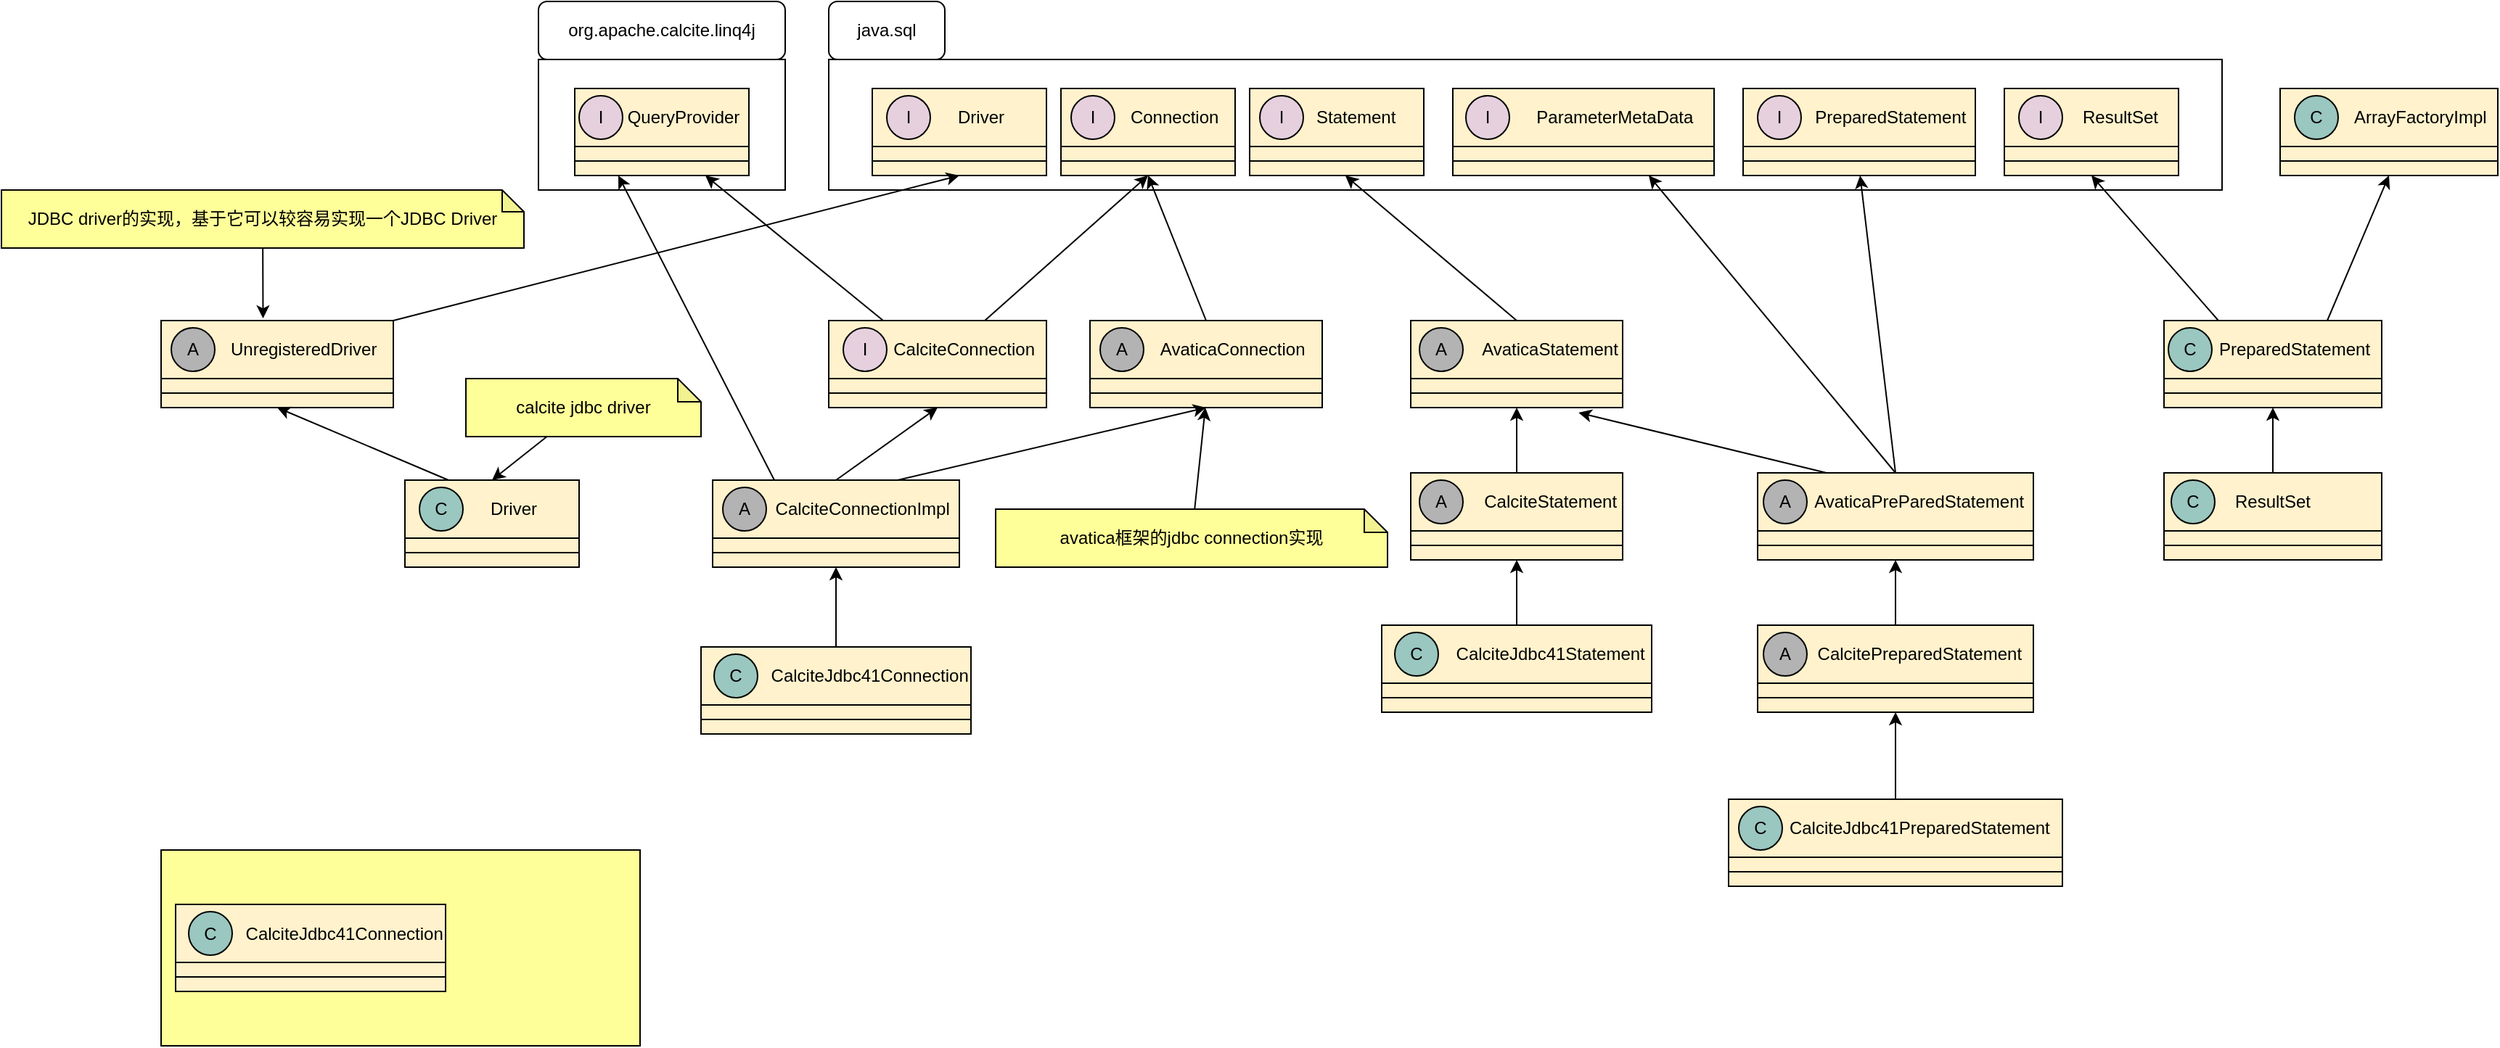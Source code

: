 <mxfile version="16.2.2" type="github">
  <diagram id="-UwCyb8EPpXwhege9Taq" name="Page-1">
    <mxGraphModel dx="2266" dy="533" grid="1" gridSize="10" guides="1" tooltips="1" connect="1" arrows="1" fold="1" page="1" pageScale="1" pageWidth="1169" pageHeight="827" math="0" shadow="0">
      <root>
        <mxCell id="0" />
        <mxCell id="1" parent="0" />
        <mxCell id="8PEX_Hkn2caYpky-pX6P-1" value="" style="rounded=0;whiteSpace=wrap;html=1;" vertex="1" parent="1">
          <mxGeometry x="200" y="140" width="960" height="90" as="geometry" />
        </mxCell>
        <mxCell id="8PEX_Hkn2caYpky-pX6P-2" value="&amp;nbsp; &amp;nbsp; &amp;nbsp; &amp;nbsp; &amp;nbsp;Driver" style="rounded=0;whiteSpace=wrap;html=1;fillColor=#FFF2CC;" vertex="1" parent="1">
          <mxGeometry x="230" y="160" width="120" height="40" as="geometry" />
        </mxCell>
        <mxCell id="8PEX_Hkn2caYpky-pX6P-8" value="java.sql" style="rounded=1;whiteSpace=wrap;html=1;" vertex="1" parent="1">
          <mxGeometry x="200" y="100" width="80" height="40" as="geometry" />
        </mxCell>
        <mxCell id="8PEX_Hkn2caYpky-pX6P-9" value="&amp;nbsp; &amp;nbsp; &amp;nbsp; &amp;nbsp; &amp;nbsp; &amp;nbsp;Connection" style="rounded=0;whiteSpace=wrap;html=1;fillColor=#FFF2CC;" vertex="1" parent="1">
          <mxGeometry x="360" y="160" width="120" height="40" as="geometry" />
        </mxCell>
        <mxCell id="8PEX_Hkn2caYpky-pX6P-10" value="&amp;nbsp; &amp;nbsp; &amp;nbsp; &amp;nbsp; Statement" style="rounded=0;whiteSpace=wrap;html=1;fillColor=#FFF2CC;" vertex="1" parent="1">
          <mxGeometry x="490" y="160" width="120" height="40" as="geometry" />
        </mxCell>
        <mxCell id="8PEX_Hkn2caYpky-pX6P-11" value="&amp;nbsp; &amp;nbsp; &amp;nbsp; &amp;nbsp; &amp;nbsp; &amp;nbsp; &amp;nbsp;ParameterMetaData" style="rounded=0;whiteSpace=wrap;html=1;fillColor=#FFF2CC;" vertex="1" parent="1">
          <mxGeometry x="630" y="160" width="180" height="40" as="geometry" />
        </mxCell>
        <mxCell id="8PEX_Hkn2caYpky-pX6P-12" value="&amp;nbsp; &amp;nbsp; &amp;nbsp; &amp;nbsp; &amp;nbsp; &amp;nbsp; &amp;nbsp;PreparedStatement" style="rounded=0;whiteSpace=wrap;html=1;fillColor=#FFF2CC;" vertex="1" parent="1">
          <mxGeometry x="830" y="160" width="160" height="40" as="geometry" />
        </mxCell>
        <mxCell id="8PEX_Hkn2caYpky-pX6P-13" value="&amp;nbsp; &amp;nbsp; &amp;nbsp; &amp;nbsp; &amp;nbsp; &amp;nbsp; ResultSet" style="rounded=0;whiteSpace=wrap;html=1;fillColor=#FFF2CC;" vertex="1" parent="1">
          <mxGeometry x="1010" y="160" width="120" height="40" as="geometry" />
        </mxCell>
        <mxCell id="8PEX_Hkn2caYpky-pX6P-14" value="" style="rounded=0;whiteSpace=wrap;html=1;fillColor=#FFF2CC;" vertex="1" parent="1">
          <mxGeometry x="230" y="200" width="120" height="10" as="geometry" />
        </mxCell>
        <mxCell id="8PEX_Hkn2caYpky-pX6P-15" value="" style="rounded=0;whiteSpace=wrap;html=1;fillColor=#FFF2CC;" vertex="1" parent="1">
          <mxGeometry x="360" y="200" width="120" height="10" as="geometry" />
        </mxCell>
        <mxCell id="8PEX_Hkn2caYpky-pX6P-16" value="" style="rounded=0;whiteSpace=wrap;html=1;fillColor=#FFF2CC;" vertex="1" parent="1">
          <mxGeometry x="490" y="200" width="120" height="10" as="geometry" />
        </mxCell>
        <mxCell id="8PEX_Hkn2caYpky-pX6P-17" value="" style="rounded=0;whiteSpace=wrap;html=1;fillColor=#FFF2CC;" vertex="1" parent="1">
          <mxGeometry x="630" y="200" width="180" height="10" as="geometry" />
        </mxCell>
        <mxCell id="8PEX_Hkn2caYpky-pX6P-18" value="" style="rounded=0;whiteSpace=wrap;html=1;fillColor=#FFF2CC;" vertex="1" parent="1">
          <mxGeometry x="830" y="200" width="160" height="10" as="geometry" />
        </mxCell>
        <mxCell id="8PEX_Hkn2caYpky-pX6P-19" value="" style="rounded=0;whiteSpace=wrap;html=1;fillColor=#FFF2CC;" vertex="1" parent="1">
          <mxGeometry x="1010" y="200" width="120" height="10" as="geometry" />
        </mxCell>
        <mxCell id="8PEX_Hkn2caYpky-pX6P-20" value="" style="rounded=0;whiteSpace=wrap;html=1;fillColor=#FFFFFF;" vertex="1" parent="1">
          <mxGeometry y="140" width="170" height="90" as="geometry" />
        </mxCell>
        <mxCell id="8PEX_Hkn2caYpky-pX6P-21" value="&amp;nbsp; &amp;nbsp; &amp;nbsp; &amp;nbsp; &amp;nbsp;QueryProvider" style="rounded=0;whiteSpace=wrap;html=1;fillColor=#FFF2CC;" vertex="1" parent="1">
          <mxGeometry x="25" y="160" width="120" height="40" as="geometry" />
        </mxCell>
        <mxCell id="8PEX_Hkn2caYpky-pX6P-22" value="" style="rounded=0;whiteSpace=wrap;html=1;fillColor=#FFF2CC;" vertex="1" parent="1">
          <mxGeometry x="25" y="200" width="120" height="10" as="geometry" />
        </mxCell>
        <mxCell id="8PEX_Hkn2caYpky-pX6P-23" value="org.apache.calcite.linq4j" style="rounded=1;whiteSpace=wrap;html=1;" vertex="1" parent="1">
          <mxGeometry y="100" width="170" height="40" as="geometry" />
        </mxCell>
        <mxCell id="8PEX_Hkn2caYpky-pX6P-24" value="" style="rounded=0;whiteSpace=wrap;html=1;fillColor=#FFF2CC;" vertex="1" parent="1">
          <mxGeometry x="230" y="210" width="120" height="10" as="geometry" />
        </mxCell>
        <mxCell id="8PEX_Hkn2caYpky-pX6P-25" value="" style="rounded=0;whiteSpace=wrap;html=1;fillColor=#FFF2CC;" vertex="1" parent="1">
          <mxGeometry x="360" y="210" width="120" height="10" as="geometry" />
        </mxCell>
        <mxCell id="8PEX_Hkn2caYpky-pX6P-26" value="" style="rounded=0;whiteSpace=wrap;html=1;fillColor=#FFF2CC;" vertex="1" parent="1">
          <mxGeometry x="490" y="210" width="120" height="10" as="geometry" />
        </mxCell>
        <mxCell id="8PEX_Hkn2caYpky-pX6P-27" value="" style="rounded=0;whiteSpace=wrap;html=1;fillColor=#FFF2CC;" vertex="1" parent="1">
          <mxGeometry x="630" y="210" width="180" height="10" as="geometry" />
        </mxCell>
        <mxCell id="8PEX_Hkn2caYpky-pX6P-28" value="" style="rounded=0;whiteSpace=wrap;html=1;fillColor=#FFF2CC;" vertex="1" parent="1">
          <mxGeometry x="830" y="210" width="160" height="10" as="geometry" />
        </mxCell>
        <mxCell id="8PEX_Hkn2caYpky-pX6P-29" value="" style="rounded=0;whiteSpace=wrap;html=1;fillColor=#FFF2CC;" vertex="1" parent="1">
          <mxGeometry x="1010" y="210" width="120" height="10" as="geometry" />
        </mxCell>
        <mxCell id="8PEX_Hkn2caYpky-pX6P-30" value="&amp;nbsp; &amp;nbsp; &amp;nbsp; &amp;nbsp; &amp;nbsp; &amp;nbsp;CalciteConnection" style="rounded=0;whiteSpace=wrap;html=1;fillColor=#FFF2CC;" vertex="1" parent="1">
          <mxGeometry x="200" y="320" width="150" height="40" as="geometry" />
        </mxCell>
        <mxCell id="8PEX_Hkn2caYpky-pX6P-31" value="&amp;nbsp; &amp;nbsp; &amp;nbsp; &amp;nbsp; &amp;nbsp; &amp;nbsp;AvaticaConnection" style="rounded=0;whiteSpace=wrap;html=1;fillColor=#FFF2CC;" vertex="1" parent="1">
          <mxGeometry x="380" y="320" width="160" height="40" as="geometry" />
        </mxCell>
        <mxCell id="8PEX_Hkn2caYpky-pX6P-32" value="&amp;nbsp; &amp;nbsp; &amp;nbsp; &amp;nbsp; &amp;nbsp; &amp;nbsp; &amp;nbsp; AvaticaStatement" style="rounded=0;whiteSpace=wrap;html=1;fillColor=#FFF2CC;" vertex="1" parent="1">
          <mxGeometry x="601" y="320" width="146" height="40" as="geometry" />
        </mxCell>
        <mxCell id="8PEX_Hkn2caYpky-pX6P-33" value="&amp;nbsp; &amp;nbsp; &amp;nbsp; &amp;nbsp; &amp;nbsp; AvaticaPreParedStatement" style="rounded=0;whiteSpace=wrap;html=1;fillColor=#FFF2CC;" vertex="1" parent="1">
          <mxGeometry x="840" y="425" width="190" height="40" as="geometry" />
        </mxCell>
        <mxCell id="8PEX_Hkn2caYpky-pX6P-34" value="&amp;nbsp; &amp;nbsp; &amp;nbsp; &amp;nbsp; &amp;nbsp;PreparedStatement" style="rounded=0;whiteSpace=wrap;html=1;fillColor=#FFF2CC;" vertex="1" parent="1">
          <mxGeometry x="1120" y="320" width="150" height="40" as="geometry" />
        </mxCell>
        <mxCell id="8PEX_Hkn2caYpky-pX6P-35" value="ResultSet" style="rounded=0;whiteSpace=wrap;html=1;fillColor=#FFF2CC;" vertex="1" parent="1">
          <mxGeometry x="1120" y="425" width="150" height="40" as="geometry" />
        </mxCell>
        <mxCell id="8PEX_Hkn2caYpky-pX6P-36" value="" style="rounded=0;whiteSpace=wrap;html=1;fillColor=#FFF2CC;" vertex="1" parent="1">
          <mxGeometry x="200" y="360" width="150" height="10" as="geometry" />
        </mxCell>
        <mxCell id="8PEX_Hkn2caYpky-pX6P-37" value="" style="rounded=0;whiteSpace=wrap;html=1;fillColor=#FFF2CC;" vertex="1" parent="1">
          <mxGeometry x="380" y="360" width="160" height="10" as="geometry" />
        </mxCell>
        <mxCell id="8PEX_Hkn2caYpky-pX6P-38" value="" style="rounded=0;whiteSpace=wrap;html=1;fillColor=#FFF2CC;" vertex="1" parent="1">
          <mxGeometry x="601" y="360" width="146" height="10" as="geometry" />
        </mxCell>
        <mxCell id="8PEX_Hkn2caYpky-pX6P-39" value="" style="rounded=0;whiteSpace=wrap;html=1;fillColor=#FFF2CC;" vertex="1" parent="1">
          <mxGeometry x="840" y="465" width="190" height="10" as="geometry" />
        </mxCell>
        <mxCell id="8PEX_Hkn2caYpky-pX6P-40" value="" style="rounded=0;whiteSpace=wrap;html=1;fillColor=#FFF2CC;" vertex="1" parent="1">
          <mxGeometry x="1120" y="360" width="150" height="10" as="geometry" />
        </mxCell>
        <mxCell id="8PEX_Hkn2caYpky-pX6P-41" value="" style="rounded=0;whiteSpace=wrap;html=1;fillColor=#FFF2CC;" vertex="1" parent="1">
          <mxGeometry x="1120" y="465" width="150" height="10" as="geometry" />
        </mxCell>
        <mxCell id="8PEX_Hkn2caYpky-pX6P-42" value="" style="rounded=0;whiteSpace=wrap;html=1;fillColor=#FFF2CC;" vertex="1" parent="1">
          <mxGeometry x="200" y="370" width="150" height="10" as="geometry" />
        </mxCell>
        <mxCell id="8PEX_Hkn2caYpky-pX6P-43" value="" style="rounded=0;whiteSpace=wrap;html=1;fillColor=#FFF2CC;" vertex="1" parent="1">
          <mxGeometry x="380" y="370" width="160" height="10" as="geometry" />
        </mxCell>
        <mxCell id="8PEX_Hkn2caYpky-pX6P-44" value="" style="rounded=0;whiteSpace=wrap;html=1;fillColor=#FFF2CC;" vertex="1" parent="1">
          <mxGeometry x="601" y="370" width="146" height="10" as="geometry" />
        </mxCell>
        <mxCell id="8PEX_Hkn2caYpky-pX6P-45" value="" style="rounded=0;whiteSpace=wrap;html=1;fillColor=#FFF2CC;" vertex="1" parent="1">
          <mxGeometry x="840" y="475" width="190" height="10" as="geometry" />
        </mxCell>
        <mxCell id="8PEX_Hkn2caYpky-pX6P-46" value="" style="rounded=0;whiteSpace=wrap;html=1;fillColor=#FFF2CC;" vertex="1" parent="1">
          <mxGeometry x="1120" y="370" width="150" height="10" as="geometry" />
        </mxCell>
        <mxCell id="8PEX_Hkn2caYpky-pX6P-47" value="" style="rounded=0;whiteSpace=wrap;html=1;fillColor=#FFF2CC;" vertex="1" parent="1">
          <mxGeometry x="1120" y="475" width="150" height="10" as="geometry" />
        </mxCell>
        <mxCell id="8PEX_Hkn2caYpky-pX6P-48" value="" style="endArrow=classic;html=1;rounded=0;exitX=0.717;exitY=0;exitDx=0;exitDy=0;exitPerimeter=0;entryX=0.5;entryY=1;entryDx=0;entryDy=0;fillColor=#FFF2CC;" edge="1" parent="1" source="8PEX_Hkn2caYpky-pX6P-30" target="8PEX_Hkn2caYpky-pX6P-25">
          <mxGeometry width="50" height="50" relative="1" as="geometry">
            <mxPoint x="320" y="340" as="sourcePoint" />
            <mxPoint x="410" y="300" as="targetPoint" />
          </mxGeometry>
        </mxCell>
        <mxCell id="8PEX_Hkn2caYpky-pX6P-49" value="" style="rounded=0;whiteSpace=wrap;html=1;fillColor=#FFF2CC;" vertex="1" parent="1">
          <mxGeometry x="25" y="210" width="120" height="10" as="geometry" />
        </mxCell>
        <mxCell id="8PEX_Hkn2caYpky-pX6P-50" value="" style="endArrow=classic;html=1;rounded=0;exitX=0.25;exitY=0;exitDx=0;exitDy=0;entryX=0.75;entryY=1;entryDx=0;entryDy=0;fillColor=#FFF2CC;" edge="1" parent="1" source="8PEX_Hkn2caYpky-pX6P-30" target="8PEX_Hkn2caYpky-pX6P-49">
          <mxGeometry width="50" height="50" relative="1" as="geometry">
            <mxPoint x="324.12" y="361.84" as="sourcePoint" />
            <mxPoint x="430" y="230" as="targetPoint" />
          </mxGeometry>
        </mxCell>
        <mxCell id="8PEX_Hkn2caYpky-pX6P-51" value="I" style="ellipse;whiteSpace=wrap;html=1;aspect=fixed;fillColor=#E6D0DE;" vertex="1" parent="1">
          <mxGeometry x="240" y="165" width="30" height="30" as="geometry" />
        </mxCell>
        <mxCell id="8PEX_Hkn2caYpky-pX6P-52" value="I" style="ellipse;whiteSpace=wrap;html=1;aspect=fixed;fillColor=#E6D0DE;" vertex="1" parent="1">
          <mxGeometry x="367" y="165" width="30" height="30" as="geometry" />
        </mxCell>
        <mxCell id="8PEX_Hkn2caYpky-pX6P-53" value="I" style="ellipse;whiteSpace=wrap;html=1;aspect=fixed;fillColor=#E6D0DE;" vertex="1" parent="1">
          <mxGeometry x="497" y="165" width="30" height="30" as="geometry" />
        </mxCell>
        <mxCell id="8PEX_Hkn2caYpky-pX6P-54" value="I" style="ellipse;whiteSpace=wrap;html=1;aspect=fixed;fillColor=#E6D0DE;" vertex="1" parent="1">
          <mxGeometry x="639" y="165" width="30" height="30" as="geometry" />
        </mxCell>
        <mxCell id="8PEX_Hkn2caYpky-pX6P-55" value="I" style="ellipse;whiteSpace=wrap;html=1;aspect=fixed;fillColor=#E6D0DE;" vertex="1" parent="1">
          <mxGeometry x="840" y="165" width="30" height="30" as="geometry" />
        </mxCell>
        <mxCell id="8PEX_Hkn2caYpky-pX6P-56" value="I" style="ellipse;whiteSpace=wrap;html=1;aspect=fixed;fillColor=#E6D0DE;" vertex="1" parent="1">
          <mxGeometry x="1020" y="165" width="30" height="30" as="geometry" />
        </mxCell>
        <mxCell id="8PEX_Hkn2caYpky-pX6P-57" value="&amp;nbsp; &amp;nbsp; &amp;nbsp; &amp;nbsp; &amp;nbsp; &amp;nbsp; &amp;nbsp;ArrayFactoryImpl" style="rounded=0;whiteSpace=wrap;html=1;fillColor=#FFF2CC;" vertex="1" parent="1">
          <mxGeometry x="1200" y="160" width="150" height="40" as="geometry" />
        </mxCell>
        <mxCell id="8PEX_Hkn2caYpky-pX6P-58" value="" style="rounded=0;whiteSpace=wrap;html=1;fillColor=#FFF2CC;" vertex="1" parent="1">
          <mxGeometry x="1200" y="200" width="150" height="10" as="geometry" />
        </mxCell>
        <mxCell id="8PEX_Hkn2caYpky-pX6P-59" value="" style="rounded=0;whiteSpace=wrap;html=1;fillColor=#FFF2CC;" vertex="1" parent="1">
          <mxGeometry x="1200" y="210" width="150" height="10" as="geometry" />
        </mxCell>
        <mxCell id="8PEX_Hkn2caYpky-pX6P-60" value="C" style="ellipse;whiteSpace=wrap;html=1;aspect=fixed;fillColor=#9AC7BF;" vertex="1" parent="1">
          <mxGeometry x="1210" y="165" width="30" height="30" as="geometry" />
        </mxCell>
        <mxCell id="8PEX_Hkn2caYpky-pX6P-61" value="I" style="ellipse;whiteSpace=wrap;html=1;aspect=fixed;fillColor=#E6D0DE;" vertex="1" parent="1">
          <mxGeometry x="28" y="165" width="30" height="30" as="geometry" />
        </mxCell>
        <mxCell id="8PEX_Hkn2caYpky-pX6P-62" value="" style="endArrow=classic;html=1;rounded=0;exitX=0.5;exitY=0;exitDx=0;exitDy=0;entryX=0.5;entryY=1;entryDx=0;entryDy=0;fillColor=#FFF2CC;" edge="1" parent="1" source="8PEX_Hkn2caYpky-pX6P-31" target="8PEX_Hkn2caYpky-pX6P-25">
          <mxGeometry width="50" height="50" relative="1" as="geometry">
            <mxPoint x="324.12" y="361.84" as="sourcePoint" />
            <mxPoint x="430" y="230" as="targetPoint" />
          </mxGeometry>
        </mxCell>
        <mxCell id="8PEX_Hkn2caYpky-pX6P-63" value="I" style="ellipse;whiteSpace=wrap;html=1;aspect=fixed;fillColor=#E6D0DE;" vertex="1" parent="1">
          <mxGeometry x="210" y="325" width="30" height="30" as="geometry" />
        </mxCell>
        <mxCell id="8PEX_Hkn2caYpky-pX6P-64" value="A" style="ellipse;whiteSpace=wrap;html=1;aspect=fixed;fillColor=#B3B3B3;" vertex="1" parent="1">
          <mxGeometry x="387" y="325" width="30" height="30" as="geometry" />
        </mxCell>
        <mxCell id="8PEX_Hkn2caYpky-pX6P-65" value="A" style="ellipse;whiteSpace=wrap;html=1;aspect=fixed;fillColor=#B3B3B3;" vertex="1" parent="1">
          <mxGeometry x="607" y="325" width="30" height="30" as="geometry" />
        </mxCell>
        <mxCell id="8PEX_Hkn2caYpky-pX6P-66" value="" style="endArrow=classic;html=1;rounded=0;exitX=0.5;exitY=0;exitDx=0;exitDy=0;fillColor=#FFF2CC;" edge="1" parent="1" source="8PEX_Hkn2caYpky-pX6P-32" target="8PEX_Hkn2caYpky-pX6P-26">
          <mxGeometry width="50" height="50" relative="1" as="geometry">
            <mxPoint x="450" y="360" as="sourcePoint" />
            <mxPoint x="430" y="230" as="targetPoint" />
          </mxGeometry>
        </mxCell>
        <mxCell id="8PEX_Hkn2caYpky-pX6P-67" value="&amp;nbsp; &amp;nbsp; &amp;nbsp; &amp;nbsp; &amp;nbsp; &amp;nbsp; &amp;nbsp; CalciteStatement" style="rounded=0;whiteSpace=wrap;html=1;fillColor=#FFF2CC;" vertex="1" parent="1">
          <mxGeometry x="601" y="425" width="146" height="40" as="geometry" />
        </mxCell>
        <mxCell id="8PEX_Hkn2caYpky-pX6P-68" value="" style="rounded=0;whiteSpace=wrap;html=1;fillColor=#FFF2CC;" vertex="1" parent="1">
          <mxGeometry x="601" y="465" width="146" height="10" as="geometry" />
        </mxCell>
        <mxCell id="8PEX_Hkn2caYpky-pX6P-69" value="" style="rounded=0;whiteSpace=wrap;html=1;fillColor=#FFF2CC;" vertex="1" parent="1">
          <mxGeometry x="601" y="475" width="146" height="10" as="geometry" />
        </mxCell>
        <mxCell id="8PEX_Hkn2caYpky-pX6P-70" value="A" style="ellipse;whiteSpace=wrap;html=1;aspect=fixed;fillColor=#B3B3B3;" vertex="1" parent="1">
          <mxGeometry x="607" y="430" width="30" height="30" as="geometry" />
        </mxCell>
        <mxCell id="8PEX_Hkn2caYpky-pX6P-71" value="&amp;nbsp; &amp;nbsp; &amp;nbsp; &amp;nbsp; &amp;nbsp; &amp;nbsp; &amp;nbsp; CalciteJdbc41Statement" style="rounded=0;whiteSpace=wrap;html=1;fillColor=#FFF2CC;" vertex="1" parent="1">
          <mxGeometry x="581" y="530" width="186" height="40" as="geometry" />
        </mxCell>
        <mxCell id="8PEX_Hkn2caYpky-pX6P-72" value="" style="rounded=0;whiteSpace=wrap;html=1;fillColor=#FFF2CC;" vertex="1" parent="1">
          <mxGeometry x="581" y="570" width="186" height="10" as="geometry" />
        </mxCell>
        <mxCell id="8PEX_Hkn2caYpky-pX6P-73" value="" style="rounded=0;whiteSpace=wrap;html=1;fillColor=#FFF2CC;" vertex="1" parent="1">
          <mxGeometry x="581" y="580" width="186" height="10" as="geometry" />
        </mxCell>
        <mxCell id="8PEX_Hkn2caYpky-pX6P-75" value="A" style="ellipse;whiteSpace=wrap;html=1;aspect=fixed;fillColor=#B3B3B3;" vertex="1" parent="1">
          <mxGeometry x="844" y="430" width="30" height="30" as="geometry" />
        </mxCell>
        <mxCell id="8PEX_Hkn2caYpky-pX6P-76" value="&amp;nbsp; &amp;nbsp; &amp;nbsp; &amp;nbsp; &amp;nbsp; CalcitePreparedStatement" style="rounded=0;whiteSpace=wrap;html=1;fillColor=#FFF2CC;" vertex="1" parent="1">
          <mxGeometry x="840" y="530" width="190" height="40" as="geometry" />
        </mxCell>
        <mxCell id="8PEX_Hkn2caYpky-pX6P-77" value="" style="rounded=0;whiteSpace=wrap;html=1;fillColor=#FFF2CC;" vertex="1" parent="1">
          <mxGeometry x="840" y="570" width="190" height="10" as="geometry" />
        </mxCell>
        <mxCell id="8PEX_Hkn2caYpky-pX6P-78" value="" style="rounded=0;whiteSpace=wrap;html=1;fillColor=#FFF2CC;" vertex="1" parent="1">
          <mxGeometry x="840" y="580" width="190" height="10" as="geometry" />
        </mxCell>
        <mxCell id="8PEX_Hkn2caYpky-pX6P-79" value="A" style="ellipse;whiteSpace=wrap;html=1;aspect=fixed;fillColor=#B3B3B3;" vertex="1" parent="1">
          <mxGeometry x="844" y="535" width="30" height="30" as="geometry" />
        </mxCell>
        <mxCell id="8PEX_Hkn2caYpky-pX6P-80" value="C" style="ellipse;whiteSpace=wrap;html=1;aspect=fixed;fillColor=#9AC7BF;" vertex="1" parent="1">
          <mxGeometry x="590" y="535" width="30" height="30" as="geometry" />
        </mxCell>
        <mxCell id="8PEX_Hkn2caYpky-pX6P-81" value="&amp;nbsp; &amp;nbsp; &amp;nbsp; &amp;nbsp; &amp;nbsp; CalciteJdbc41PreparedStatement" style="rounded=0;whiteSpace=wrap;html=1;fillColor=#FFF2CC;" vertex="1" parent="1">
          <mxGeometry x="820" y="650" width="230" height="40" as="geometry" />
        </mxCell>
        <mxCell id="8PEX_Hkn2caYpky-pX6P-82" value="" style="rounded=0;whiteSpace=wrap;html=1;fillColor=#FFF2CC;" vertex="1" parent="1">
          <mxGeometry x="820" y="690" width="230" height="10" as="geometry" />
        </mxCell>
        <mxCell id="8PEX_Hkn2caYpky-pX6P-83" value="" style="rounded=0;whiteSpace=wrap;html=1;fillColor=#FFF2CC;" vertex="1" parent="1">
          <mxGeometry x="820" y="700" width="230" height="10" as="geometry" />
        </mxCell>
        <mxCell id="8PEX_Hkn2caYpky-pX6P-85" value="C" style="ellipse;whiteSpace=wrap;html=1;aspect=fixed;fillColor=#9AC7BF;" vertex="1" parent="1">
          <mxGeometry x="827" y="655" width="30" height="30" as="geometry" />
        </mxCell>
        <mxCell id="8PEX_Hkn2caYpky-pX6P-117" value="" style="endArrow=classic;html=1;rounded=0;exitX=0.5;exitY=0;exitDx=0;exitDy=0;fillColor=#FFF2CC;entryX=0.75;entryY=1;entryDx=0;entryDy=0;" edge="1" parent="1" source="8PEX_Hkn2caYpky-pX6P-33" target="8PEX_Hkn2caYpky-pX6P-27">
          <mxGeometry width="50" height="50" relative="1" as="geometry">
            <mxPoint x="684.0" y="330" as="sourcePoint" />
            <mxPoint x="565.905" y="230" as="targetPoint" />
          </mxGeometry>
        </mxCell>
        <mxCell id="8PEX_Hkn2caYpky-pX6P-118" value="" style="endArrow=classic;html=1;rounded=0;exitX=0.5;exitY=0;exitDx=0;exitDy=0;fillColor=#FFF2CC;entryX=0.5;entryY=1;entryDx=0;entryDy=0;" edge="1" parent="1" source="8PEX_Hkn2caYpky-pX6P-67" target="8PEX_Hkn2caYpky-pX6P-44">
          <mxGeometry width="50" height="50" relative="1" as="geometry">
            <mxPoint x="694.0" y="340" as="sourcePoint" />
            <mxPoint x="575.905" y="240" as="targetPoint" />
          </mxGeometry>
        </mxCell>
        <mxCell id="8PEX_Hkn2caYpky-pX6P-119" value="" style="endArrow=classic;html=1;rounded=0;exitX=0.5;exitY=0;exitDx=0;exitDy=0;fillColor=#FFF2CC;entryX=0.5;entryY=1;entryDx=0;entryDy=0;" edge="1" parent="1" source="8PEX_Hkn2caYpky-pX6P-71" target="8PEX_Hkn2caYpky-pX6P-69">
          <mxGeometry width="50" height="50" relative="1" as="geometry">
            <mxPoint x="704.0" y="350" as="sourcePoint" />
            <mxPoint x="585.905" y="250" as="targetPoint" />
          </mxGeometry>
        </mxCell>
        <mxCell id="8PEX_Hkn2caYpky-pX6P-120" value="" style="endArrow=classic;html=1;rounded=0;exitX=0.5;exitY=0;exitDx=0;exitDy=0;fillColor=#FFF2CC;" edge="1" parent="1" source="8PEX_Hkn2caYpky-pX6P-33" target="8PEX_Hkn2caYpky-pX6P-28">
          <mxGeometry width="50" height="50" relative="1" as="geometry">
            <mxPoint x="945" y="435" as="sourcePoint" />
            <mxPoint x="775" y="230" as="targetPoint" />
          </mxGeometry>
        </mxCell>
        <mxCell id="8PEX_Hkn2caYpky-pX6P-121" value="" style="endArrow=classic;html=1;rounded=0;fillColor=#FFF2CC;entryX=0.792;entryY=1.35;entryDx=0;entryDy=0;entryPerimeter=0;exitX=0.25;exitY=0;exitDx=0;exitDy=0;" edge="1" parent="1" source="8PEX_Hkn2caYpky-pX6P-33" target="8PEX_Hkn2caYpky-pX6P-44">
          <mxGeometry width="50" height="50" relative="1" as="geometry">
            <mxPoint x="870" y="420" as="sourcePoint" />
            <mxPoint x="785" y="240" as="targetPoint" />
          </mxGeometry>
        </mxCell>
        <mxCell id="8PEX_Hkn2caYpky-pX6P-122" value="" style="endArrow=classic;html=1;rounded=0;exitX=0.5;exitY=0;exitDx=0;exitDy=0;fillColor=#FFF2CC;entryX=0.5;entryY=1;entryDx=0;entryDy=0;" edge="1" parent="1" source="8PEX_Hkn2caYpky-pX6P-76" target="8PEX_Hkn2caYpky-pX6P-45">
          <mxGeometry width="50" height="50" relative="1" as="geometry">
            <mxPoint x="965" y="455" as="sourcePoint" />
            <mxPoint x="795" y="250" as="targetPoint" />
          </mxGeometry>
        </mxCell>
        <mxCell id="8PEX_Hkn2caYpky-pX6P-123" value="" style="endArrow=classic;html=1;rounded=0;exitX=0.5;exitY=0;exitDx=0;exitDy=0;fillColor=#FFF2CC;entryX=0.5;entryY=1;entryDx=0;entryDy=0;" edge="1" parent="1" source="8PEX_Hkn2caYpky-pX6P-81" target="8PEX_Hkn2caYpky-pX6P-78">
          <mxGeometry width="50" height="50" relative="1" as="geometry">
            <mxPoint x="975" y="465" as="sourcePoint" />
            <mxPoint x="805" y="260" as="targetPoint" />
          </mxGeometry>
        </mxCell>
        <mxCell id="8PEX_Hkn2caYpky-pX6P-124" value="" style="endArrow=classic;html=1;rounded=0;exitX=0.5;exitY=0;exitDx=0;exitDy=0;fillColor=#FFF2CC;entryX=0.5;entryY=1;entryDx=0;entryDy=0;" edge="1" parent="1" source="8PEX_Hkn2caYpky-pX6P-35" target="8PEX_Hkn2caYpky-pX6P-46">
          <mxGeometry width="50" height="50" relative="1" as="geometry">
            <mxPoint x="985" y="475" as="sourcePoint" />
            <mxPoint x="815" y="270" as="targetPoint" />
          </mxGeometry>
        </mxCell>
        <mxCell id="8PEX_Hkn2caYpky-pX6P-125" value="" style="endArrow=classic;html=1;rounded=0;exitX=0.25;exitY=0;exitDx=0;exitDy=0;fillColor=#FFF2CC;entryX=0.5;entryY=1;entryDx=0;entryDy=0;" edge="1" parent="1" source="8PEX_Hkn2caYpky-pX6P-34" target="8PEX_Hkn2caYpky-pX6P-29">
          <mxGeometry width="50" height="50" relative="1" as="geometry">
            <mxPoint x="995" y="485" as="sourcePoint" />
            <mxPoint x="825" y="280" as="targetPoint" />
          </mxGeometry>
        </mxCell>
        <mxCell id="8PEX_Hkn2caYpky-pX6P-126" value="" style="endArrow=classic;html=1;rounded=0;exitX=0.75;exitY=0;exitDx=0;exitDy=0;fillColor=#FFF2CC;entryX=0.5;entryY=1;entryDx=0;entryDy=0;" edge="1" parent="1" source="8PEX_Hkn2caYpky-pX6P-34" target="8PEX_Hkn2caYpky-pX6P-59">
          <mxGeometry width="50" height="50" relative="1" as="geometry">
            <mxPoint x="1005" y="495" as="sourcePoint" />
            <mxPoint x="835" y="290" as="targetPoint" />
          </mxGeometry>
        </mxCell>
        <mxCell id="8PEX_Hkn2caYpky-pX6P-127" value="C" style="ellipse;whiteSpace=wrap;html=1;aspect=fixed;fillColor=#9AC7BF;" vertex="1" parent="1">
          <mxGeometry x="1123" y="325" width="30" height="30" as="geometry" />
        </mxCell>
        <mxCell id="8PEX_Hkn2caYpky-pX6P-128" value="C" style="ellipse;whiteSpace=wrap;html=1;aspect=fixed;fillColor=#9AC7BF;" vertex="1" parent="1">
          <mxGeometry x="1125" y="430" width="30" height="30" as="geometry" />
        </mxCell>
        <mxCell id="8PEX_Hkn2caYpky-pX6P-129" value="&amp;nbsp; &amp;nbsp; &amp;nbsp; &amp;nbsp; &amp;nbsp;Driver" style="rounded=0;whiteSpace=wrap;html=1;fillColor=#FFF2CC;" vertex="1" parent="1">
          <mxGeometry x="-92" y="430" width="120" height="40" as="geometry" />
        </mxCell>
        <mxCell id="8PEX_Hkn2caYpky-pX6P-130" value="" style="rounded=0;whiteSpace=wrap;html=1;fillColor=#FFF2CC;" vertex="1" parent="1">
          <mxGeometry x="-92" y="470" width="120" height="10" as="geometry" />
        </mxCell>
        <mxCell id="8PEX_Hkn2caYpky-pX6P-131" value="" style="rounded=0;whiteSpace=wrap;html=1;fillColor=#FFF2CC;" vertex="1" parent="1">
          <mxGeometry x="-92" y="480" width="120" height="10" as="geometry" />
        </mxCell>
        <mxCell id="8PEX_Hkn2caYpky-pX6P-133" value="&amp;nbsp; &amp;nbsp; &amp;nbsp; &amp;nbsp; &amp;nbsp; &amp;nbsp;UnregisteredDriver" style="rounded=0;whiteSpace=wrap;html=1;fillColor=#FFF2CC;" vertex="1" parent="1">
          <mxGeometry x="-260" y="320" width="160" height="40" as="geometry" />
        </mxCell>
        <mxCell id="8PEX_Hkn2caYpky-pX6P-134" value="" style="rounded=0;whiteSpace=wrap;html=1;fillColor=#FFF2CC;" vertex="1" parent="1">
          <mxGeometry x="-260" y="360" width="160" height="10" as="geometry" />
        </mxCell>
        <mxCell id="8PEX_Hkn2caYpky-pX6P-135" value="" style="rounded=0;whiteSpace=wrap;html=1;fillColor=#FFF2CC;" vertex="1" parent="1">
          <mxGeometry x="-260" y="370" width="160" height="10" as="geometry" />
        </mxCell>
        <mxCell id="8PEX_Hkn2caYpky-pX6P-136" value="A" style="ellipse;whiteSpace=wrap;html=1;aspect=fixed;fillColor=#B3B3B3;" vertex="1" parent="1">
          <mxGeometry x="-253" y="325" width="30" height="30" as="geometry" />
        </mxCell>
        <mxCell id="8PEX_Hkn2caYpky-pX6P-137" value="C" style="ellipse;whiteSpace=wrap;html=1;aspect=fixed;fillColor=#9AC7BF;" vertex="1" parent="1">
          <mxGeometry x="-82" y="435" width="30" height="30" as="geometry" />
        </mxCell>
        <mxCell id="8PEX_Hkn2caYpky-pX6P-138" value="" style="endArrow=classic;html=1;rounded=0;exitX=1;exitY=0;exitDx=0;exitDy=0;entryX=0.5;entryY=1;entryDx=0;entryDy=0;fillColor=#FFF2CC;" edge="1" parent="1" source="8PEX_Hkn2caYpky-pX6P-133" target="8PEX_Hkn2caYpky-pX6P-24">
          <mxGeometry width="50" height="50" relative="1" as="geometry">
            <mxPoint x="247.5" y="330" as="sourcePoint" />
            <mxPoint x="125" y="230" as="targetPoint" />
          </mxGeometry>
        </mxCell>
        <mxCell id="8PEX_Hkn2caYpky-pX6P-139" value="" style="endArrow=classic;html=1;rounded=0;exitX=0.25;exitY=0;exitDx=0;exitDy=0;entryX=0.5;entryY=1;entryDx=0;entryDy=0;fillColor=#FFF2CC;" edge="1" parent="1" source="8PEX_Hkn2caYpky-pX6P-129" target="8PEX_Hkn2caYpky-pX6P-135">
          <mxGeometry width="50" height="50" relative="1" as="geometry">
            <mxPoint x="257.5" y="340" as="sourcePoint" />
            <mxPoint x="135" y="240" as="targetPoint" />
          </mxGeometry>
        </mxCell>
        <mxCell id="8PEX_Hkn2caYpky-pX6P-140" value="&amp;nbsp; &amp;nbsp; &amp;nbsp; &amp;nbsp; &amp;nbsp; &amp;nbsp;CalciteConnectionImpl" style="rounded=0;whiteSpace=wrap;html=1;fillColor=#FFF2CC;" vertex="1" parent="1">
          <mxGeometry x="120" y="430" width="170" height="40" as="geometry" />
        </mxCell>
        <mxCell id="8PEX_Hkn2caYpky-pX6P-141" value="" style="rounded=0;whiteSpace=wrap;html=1;fillColor=#FFF2CC;" vertex="1" parent="1">
          <mxGeometry x="120" y="470" width="170" height="10" as="geometry" />
        </mxCell>
        <mxCell id="8PEX_Hkn2caYpky-pX6P-142" value="" style="rounded=0;whiteSpace=wrap;html=1;fillColor=#FFF2CC;" vertex="1" parent="1">
          <mxGeometry x="120" y="480" width="170" height="10" as="geometry" />
        </mxCell>
        <mxCell id="8PEX_Hkn2caYpky-pX6P-143" value="A" style="ellipse;whiteSpace=wrap;html=1;aspect=fixed;fillColor=#B3B3B3;" vertex="1" parent="1">
          <mxGeometry x="127" y="435" width="30" height="30" as="geometry" />
        </mxCell>
        <mxCell id="8PEX_Hkn2caYpky-pX6P-144" value="&amp;nbsp; &amp;nbsp; &amp;nbsp; &amp;nbsp; &amp;nbsp; &amp;nbsp; &amp;nbsp; CalciteJdbc41Connection" style="rounded=0;whiteSpace=wrap;html=1;fillColor=#FFF2CC;" vertex="1" parent="1">
          <mxGeometry x="112" y="545" width="186" height="40" as="geometry" />
        </mxCell>
        <mxCell id="8PEX_Hkn2caYpky-pX6P-145" value="" style="rounded=0;whiteSpace=wrap;html=1;fillColor=#FFF2CC;" vertex="1" parent="1">
          <mxGeometry x="112" y="585" width="186" height="10" as="geometry" />
        </mxCell>
        <mxCell id="8PEX_Hkn2caYpky-pX6P-146" value="" style="rounded=0;whiteSpace=wrap;html=1;fillColor=#FFF2CC;" vertex="1" parent="1">
          <mxGeometry x="112" y="595" width="186" height="10" as="geometry" />
        </mxCell>
        <mxCell id="8PEX_Hkn2caYpky-pX6P-147" value="C" style="ellipse;whiteSpace=wrap;html=1;aspect=fixed;fillColor=#9AC7BF;" vertex="1" parent="1">
          <mxGeometry x="121" y="550" width="30" height="30" as="geometry" />
        </mxCell>
        <mxCell id="8PEX_Hkn2caYpky-pX6P-148" value="" style="endArrow=classic;html=1;rounded=0;exitX=0.5;exitY=0;exitDx=0;exitDy=0;entryX=0.5;entryY=1;entryDx=0;entryDy=0;fillColor=#FFF2CC;" edge="1" parent="1" source="8PEX_Hkn2caYpky-pX6P-140" target="8PEX_Hkn2caYpky-pX6P-42">
          <mxGeometry width="50" height="50" relative="1" as="geometry">
            <mxPoint x="317.55" y="330" as="sourcePoint" />
            <mxPoint x="430" y="230" as="targetPoint" />
          </mxGeometry>
        </mxCell>
        <mxCell id="8PEX_Hkn2caYpky-pX6P-149" value="" style="endArrow=classic;html=1;rounded=0;exitX=0.75;exitY=0;exitDx=0;exitDy=0;entryX=0.5;entryY=1;entryDx=0;entryDy=0;fillColor=#FFF2CC;" edge="1" parent="1" source="8PEX_Hkn2caYpky-pX6P-140" target="8PEX_Hkn2caYpky-pX6P-43">
          <mxGeometry width="50" height="50" relative="1" as="geometry">
            <mxPoint x="327.55" y="340" as="sourcePoint" />
            <mxPoint x="440" y="240" as="targetPoint" />
          </mxGeometry>
        </mxCell>
        <mxCell id="8PEX_Hkn2caYpky-pX6P-150" value="" style="endArrow=classic;html=1;rounded=0;exitX=0.25;exitY=0;exitDx=0;exitDy=0;entryX=0.25;entryY=1;entryDx=0;entryDy=0;fillColor=#FFF2CC;" edge="1" parent="1" source="8PEX_Hkn2caYpky-pX6P-140" target="8PEX_Hkn2caYpky-pX6P-49">
          <mxGeometry width="50" height="50" relative="1" as="geometry">
            <mxPoint x="337.55" y="350" as="sourcePoint" />
            <mxPoint x="450" y="250" as="targetPoint" />
          </mxGeometry>
        </mxCell>
        <mxCell id="8PEX_Hkn2caYpky-pX6P-152" value="" style="endArrow=classic;html=1;rounded=0;entryX=0.5;entryY=1;entryDx=0;entryDy=0;fillColor=#FFF2CC;" edge="1" parent="1" source="8PEX_Hkn2caYpky-pX6P-144" target="8PEX_Hkn2caYpky-pX6P-142">
          <mxGeometry width="50" height="50" relative="1" as="geometry">
            <mxPoint x="215" y="440" as="sourcePoint" />
            <mxPoint x="285" y="390" as="targetPoint" />
          </mxGeometry>
        </mxCell>
        <mxCell id="8PEX_Hkn2caYpky-pX6P-154" value="" style="edgeStyle=none;rounded=0;orthogonalLoop=1;jettySize=auto;html=1;fillColor=#FFF2CC;elbow=vertical;entryX=0.5;entryY=0;entryDx=0;entryDy=0;" edge="1" parent="1" source="8PEX_Hkn2caYpky-pX6P-153" target="8PEX_Hkn2caYpky-pX6P-129">
          <mxGeometry relative="1" as="geometry" />
        </mxCell>
        <mxCell id="8PEX_Hkn2caYpky-pX6P-153" value="calcite jdbc driver" style="shape=note;whiteSpace=wrap;html=1;backgroundOutline=1;darkOpacity=0.05;fillColor=#FFFF99;size=16;" vertex="1" parent="1">
          <mxGeometry x="-50" y="360" width="162" height="40" as="geometry" />
        </mxCell>
        <mxCell id="8PEX_Hkn2caYpky-pX6P-156" value="" style="edgeStyle=none;rounded=0;orthogonalLoop=1;jettySize=auto;html=1;fillColor=#FFF2CC;elbow=vertical;" edge="1" parent="1" source="8PEX_Hkn2caYpky-pX6P-155" target="8PEX_Hkn2caYpky-pX6P-43">
          <mxGeometry relative="1" as="geometry" />
        </mxCell>
        <mxCell id="8PEX_Hkn2caYpky-pX6P-155" value="avatica框架的jdbc connection实现" style="shape=note;whiteSpace=wrap;html=1;backgroundOutline=1;darkOpacity=0.05;fillColor=#FFFF99;size=16;" vertex="1" parent="1">
          <mxGeometry x="315" y="450" width="270" height="40" as="geometry" />
        </mxCell>
        <mxCell id="8PEX_Hkn2caYpky-pX6P-158" value="" style="edgeStyle=none;rounded=0;orthogonalLoop=1;jettySize=auto;html=1;fillColor=#FFF2CC;elbow=vertical;entryX=0.439;entryY=-0.037;entryDx=0;entryDy=0;entryPerimeter=0;" edge="1" parent="1" source="8PEX_Hkn2caYpky-pX6P-157" target="8PEX_Hkn2caYpky-pX6P-133">
          <mxGeometry relative="1" as="geometry" />
        </mxCell>
        <mxCell id="8PEX_Hkn2caYpky-pX6P-157" value="JDBC driver的实现，基于它可以较容易实现一个JDBC Driver" style="shape=note;whiteSpace=wrap;html=1;backgroundOutline=1;darkOpacity=0.05;fillColor=#FFFF99;size=15;" vertex="1" parent="1">
          <mxGeometry x="-370" y="230" width="360" height="40" as="geometry" />
        </mxCell>
        <mxCell id="8PEX_Hkn2caYpky-pX6P-159" value="" style="rounded=0;whiteSpace=wrap;html=1;fillColor=#FFFF99;" vertex="1" parent="1">
          <mxGeometry x="-260" y="685" width="330" height="135" as="geometry" />
        </mxCell>
        <mxCell id="8PEX_Hkn2caYpky-pX6P-160" value="&amp;nbsp; &amp;nbsp; &amp;nbsp; &amp;nbsp; &amp;nbsp; &amp;nbsp; &amp;nbsp; CalciteJdbc41Connection" style="rounded=0;whiteSpace=wrap;html=1;fillColor=#FFF2CC;" vertex="1" parent="1">
          <mxGeometry x="-250" y="722.5" width="186" height="40" as="geometry" />
        </mxCell>
        <mxCell id="8PEX_Hkn2caYpky-pX6P-161" value="" style="rounded=0;whiteSpace=wrap;html=1;fillColor=#FFF2CC;" vertex="1" parent="1">
          <mxGeometry x="-250" y="762.5" width="186" height="10" as="geometry" />
        </mxCell>
        <mxCell id="8PEX_Hkn2caYpky-pX6P-162" value="" style="rounded=0;whiteSpace=wrap;html=1;fillColor=#FFF2CC;" vertex="1" parent="1">
          <mxGeometry x="-250" y="772.5" width="186" height="10" as="geometry" />
        </mxCell>
        <mxCell id="8PEX_Hkn2caYpky-pX6P-163" value="C" style="ellipse;whiteSpace=wrap;html=1;aspect=fixed;fillColor=#9AC7BF;" vertex="1" parent="1">
          <mxGeometry x="-241" y="727.5" width="30" height="30" as="geometry" />
        </mxCell>
      </root>
    </mxGraphModel>
  </diagram>
</mxfile>
